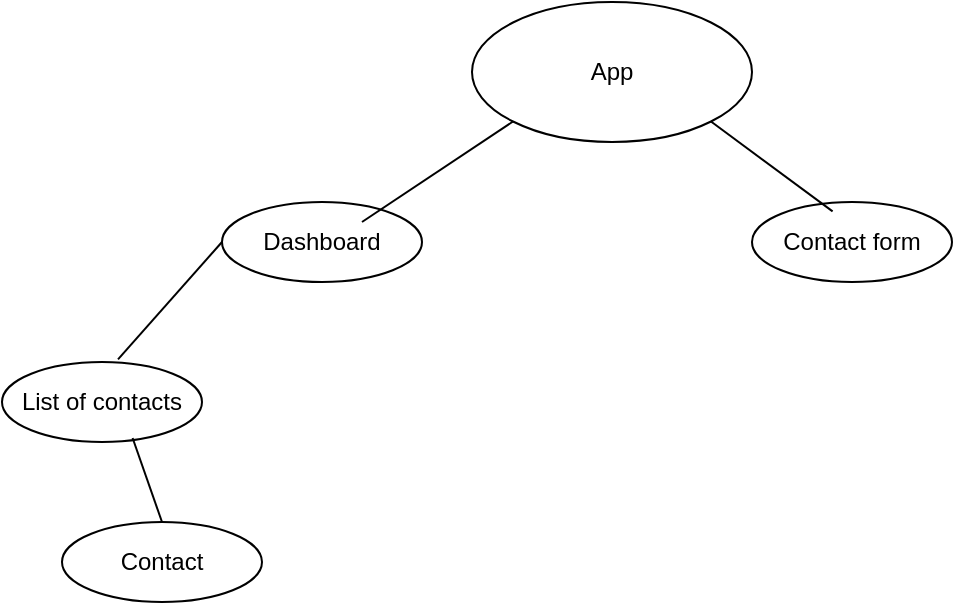 <mxfile version="24.7.10">
  <diagram name="Page-1" id="qMUAq6OLVEF0C80u_1XO">
    <mxGraphModel dx="794" dy="507" grid="1" gridSize="10" guides="1" tooltips="1" connect="1" arrows="1" fold="1" page="1" pageScale="1" pageWidth="850" pageHeight="1100" math="0" shadow="0">
      <root>
        <mxCell id="0" />
        <mxCell id="1" parent="0" />
        <mxCell id="p7zb6wGliJMqWyBNpRAU-5" value="App" style="ellipse;whiteSpace=wrap;html=1;align=center;" vertex="1" parent="1">
          <mxGeometry x="285" y="60" width="140" height="70" as="geometry" />
        </mxCell>
        <mxCell id="p7zb6wGliJMqWyBNpRAU-6" value="Dashboard" style="ellipse;whiteSpace=wrap;html=1;align=center;" vertex="1" parent="1">
          <mxGeometry x="160" y="160" width="100" height="40" as="geometry" />
        </mxCell>
        <mxCell id="p7zb6wGliJMqWyBNpRAU-7" value="" style="endArrow=none;html=1;rounded=0;entryX=0;entryY=1;entryDx=0;entryDy=0;" edge="1" parent="1" target="p7zb6wGliJMqWyBNpRAU-5">
          <mxGeometry relative="1" as="geometry">
            <mxPoint x="230" y="170" as="sourcePoint" />
            <mxPoint x="490" y="270" as="targetPoint" />
          </mxGeometry>
        </mxCell>
        <mxCell id="p7zb6wGliJMqWyBNpRAU-10" value="" style="endArrow=none;html=1;rounded=0;exitX=0.58;exitY=-0.033;exitDx=0;exitDy=0;exitPerimeter=0;entryX=0;entryY=0.5;entryDx=0;entryDy=0;" edge="1" parent="1" target="p7zb6wGliJMqWyBNpRAU-6">
          <mxGeometry relative="1" as="geometry">
            <mxPoint x="108" y="238.68" as="sourcePoint" />
            <mxPoint x="490" y="270" as="targetPoint" />
          </mxGeometry>
        </mxCell>
        <mxCell id="p7zb6wGliJMqWyBNpRAU-11" value="List of contacts" style="ellipse;whiteSpace=wrap;html=1;align=center;" vertex="1" parent="1">
          <mxGeometry x="50" y="240" width="100" height="40" as="geometry" />
        </mxCell>
        <mxCell id="p7zb6wGliJMqWyBNpRAU-12" value="Contact" style="ellipse;whiteSpace=wrap;html=1;align=center;" vertex="1" parent="1">
          <mxGeometry x="80" y="320" width="100" height="40" as="geometry" />
        </mxCell>
        <mxCell id="p7zb6wGliJMqWyBNpRAU-13" value="" style="endArrow=none;html=1;rounded=0;exitX=0.653;exitY=0.95;exitDx=0;exitDy=0;exitPerimeter=0;entryX=0.5;entryY=0;entryDx=0;entryDy=0;" edge="1" parent="1" source="p7zb6wGliJMqWyBNpRAU-11" target="p7zb6wGliJMqWyBNpRAU-12">
          <mxGeometry relative="1" as="geometry">
            <mxPoint x="250" y="270" as="sourcePoint" />
            <mxPoint x="410" y="270" as="targetPoint" />
          </mxGeometry>
        </mxCell>
        <mxCell id="p7zb6wGliJMqWyBNpRAU-15" value="Contact form" style="ellipse;whiteSpace=wrap;html=1;align=center;" vertex="1" parent="1">
          <mxGeometry x="425" y="160" width="100" height="40" as="geometry" />
        </mxCell>
        <mxCell id="p7zb6wGliJMqWyBNpRAU-17" value="" style="endArrow=none;html=1;rounded=0;exitX=1;exitY=1;exitDx=0;exitDy=0;entryX=0.403;entryY=0.117;entryDx=0;entryDy=0;entryPerimeter=0;" edge="1" parent="1" source="p7zb6wGliJMqWyBNpRAU-5" target="p7zb6wGliJMqWyBNpRAU-15">
          <mxGeometry relative="1" as="geometry">
            <mxPoint x="250" y="270" as="sourcePoint" />
            <mxPoint x="410" y="270" as="targetPoint" />
          </mxGeometry>
        </mxCell>
      </root>
    </mxGraphModel>
  </diagram>
</mxfile>
